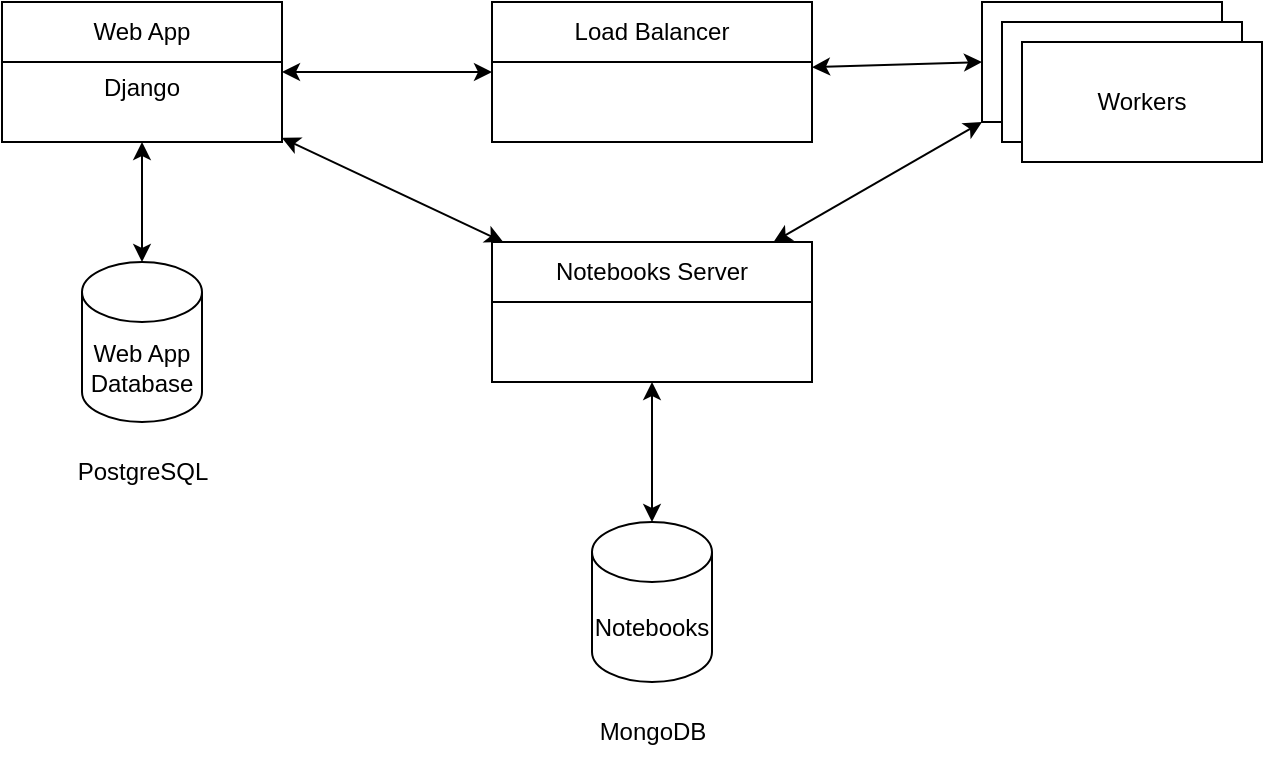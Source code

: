 <mxfile version="22.1.3" type="device">
  <diagram name="Strona-1" id="b2pVAvS2i_KpbfSIQ8U4">
    <mxGraphModel dx="1076" dy="862" grid="1" gridSize="10" guides="1" tooltips="1" connect="1" arrows="1" fold="1" page="1" pageScale="1" pageWidth="827" pageHeight="1169" background="none" math="0" shadow="0">
      <root>
        <mxCell id="0" />
        <mxCell id="1" parent="0" />
        <mxCell id="rLsBFDECa4CUqHuQ4ZV_-3" value="Web App" style="swimlane;fontStyle=0;childLayout=stackLayout;horizontal=1;startSize=30;horizontalStack=0;resizeParent=1;resizeParentMax=0;resizeLast=0;collapsible=1;marginBottom=0;whiteSpace=wrap;html=1;" parent="1" vertex="1">
          <mxGeometry x="70" y="230" width="140" height="70" as="geometry" />
        </mxCell>
        <mxCell id="rLsBFDECa4CUqHuQ4ZV_-4" value="&lt;div align=&quot;left&quot;&gt;Django&lt;/div&gt;&lt;div align=&quot;center&quot;&gt;&lt;br&gt;&lt;/div&gt;" style="text;strokeColor=none;fillColor=none;align=center;verticalAlign=middle;spacingLeft=4;spacingRight=4;overflow=hidden;points=[[0,0.5],[1,0.5]];portConstraint=eastwest;rotatable=0;whiteSpace=wrap;html=1;" parent="rLsBFDECa4CUqHuQ4ZV_-3" vertex="1">
          <mxGeometry y="30" width="140" height="40" as="geometry" />
        </mxCell>
        <mxCell id="rLsBFDECa4CUqHuQ4ZV_-7" value="Load Balancer" style="swimlane;fontStyle=0;childLayout=stackLayout;horizontal=1;startSize=30;horizontalStack=0;resizeParent=1;resizeParentMax=0;resizeLast=0;collapsible=1;marginBottom=0;whiteSpace=wrap;html=1;" parent="1" vertex="1">
          <mxGeometry x="315" y="230" width="160" height="70" as="geometry" />
        </mxCell>
        <mxCell id="rLsBFDECa4CUqHuQ4ZV_-8" value="&lt;div&gt;&lt;br&gt;&lt;/div&gt;" style="text;strokeColor=none;fillColor=none;align=left;verticalAlign=middle;spacingLeft=4;spacingRight=4;overflow=hidden;points=[[0,0.5],[1,0.5]];portConstraint=eastwest;rotatable=0;whiteSpace=wrap;html=1;" parent="rLsBFDECa4CUqHuQ4ZV_-7" vertex="1">
          <mxGeometry y="30" width="160" height="40" as="geometry" />
        </mxCell>
        <mxCell id="rLsBFDECa4CUqHuQ4ZV_-15" value="&lt;div&gt;Web App&lt;/div&gt;&lt;div&gt;Database&lt;br&gt;&lt;/div&gt;" style="shape=cylinder3;whiteSpace=wrap;html=1;boundedLbl=1;backgroundOutline=1;size=15;" parent="1" vertex="1">
          <mxGeometry x="110" y="360" width="60" height="80" as="geometry" />
        </mxCell>
        <mxCell id="rLsBFDECa4CUqHuQ4ZV_-17" value="&lt;div&gt;Notebooks&lt;br&gt;&lt;/div&gt;" style="shape=cylinder3;whiteSpace=wrap;html=1;boundedLbl=1;backgroundOutline=1;size=15;" parent="1" vertex="1">
          <mxGeometry x="365" y="490" width="60" height="80" as="geometry" />
        </mxCell>
        <mxCell id="GlUuztSkSg8ze2cY9Ija-8" value="" style="rounded=0;whiteSpace=wrap;html=1;" parent="1" vertex="1">
          <mxGeometry x="560" y="230" width="120" height="60" as="geometry" />
        </mxCell>
        <mxCell id="GlUuztSkSg8ze2cY9Ija-11" value="" style="rounded=0;whiteSpace=wrap;html=1;" parent="1" vertex="1">
          <mxGeometry x="570" y="240" width="120" height="60" as="geometry" />
        </mxCell>
        <mxCell id="GlUuztSkSg8ze2cY9Ija-12" value="Workers" style="rounded=0;whiteSpace=wrap;html=1;" parent="1" vertex="1">
          <mxGeometry x="580" y="250" width="120" height="60" as="geometry" />
        </mxCell>
        <mxCell id="GlUuztSkSg8ze2cY9Ija-14" value="PostgreSQL" style="text;html=1;align=center;verticalAlign=middle;resizable=0;points=[];autosize=1;strokeColor=none;fillColor=none;" parent="1" vertex="1">
          <mxGeometry x="95" y="450" width="90" height="30" as="geometry" />
        </mxCell>
        <mxCell id="GlUuztSkSg8ze2cY9Ija-15" value="MongoDB" style="text;html=1;align=center;verticalAlign=middle;resizable=0;points=[];autosize=1;strokeColor=none;fillColor=none;" parent="1" vertex="1">
          <mxGeometry x="355" y="580" width="80" height="30" as="geometry" />
        </mxCell>
        <mxCell id="VJJKDXfd1uoF6w5uv8qv-1" value="Notebooks Server" style="swimlane;fontStyle=0;childLayout=stackLayout;horizontal=1;startSize=30;horizontalStack=0;resizeParent=1;resizeParentMax=0;resizeLast=0;collapsible=1;marginBottom=0;whiteSpace=wrap;html=1;" parent="1" vertex="1">
          <mxGeometry x="315" y="350" width="160" height="70" as="geometry" />
        </mxCell>
        <mxCell id="VJJKDXfd1uoF6w5uv8qv-2" value="&lt;div&gt;&lt;br&gt;&lt;/div&gt;" style="text;strokeColor=none;fillColor=none;align=left;verticalAlign=middle;spacingLeft=4;spacingRight=4;overflow=hidden;points=[[0,0.5],[1,0.5]];portConstraint=eastwest;rotatable=0;whiteSpace=wrap;html=1;" parent="VJJKDXfd1uoF6w5uv8qv-1" vertex="1">
          <mxGeometry y="30" width="160" height="40" as="geometry" />
        </mxCell>
        <mxCell id="VJJKDXfd1uoF6w5uv8qv-5" value="" style="endArrow=classic;startArrow=classic;html=1;rounded=0;" parent="1" source="VJJKDXfd1uoF6w5uv8qv-1" target="rLsBFDECa4CUqHuQ4ZV_-17" edge="1">
          <mxGeometry width="50" height="50" relative="1" as="geometry">
            <mxPoint x="250" y="470" as="sourcePoint" />
            <mxPoint x="300" y="550" as="targetPoint" />
          </mxGeometry>
        </mxCell>
        <mxCell id="VJJKDXfd1uoF6w5uv8qv-7" value="" style="endArrow=classic;startArrow=classic;html=1;rounded=0;" parent="1" source="rLsBFDECa4CUqHuQ4ZV_-3" target="rLsBFDECa4CUqHuQ4ZV_-15" edge="1">
          <mxGeometry width="50" height="50" relative="1" as="geometry">
            <mxPoint x="220" y="360" as="sourcePoint" />
            <mxPoint x="220" y="430" as="targetPoint" />
          </mxGeometry>
        </mxCell>
        <mxCell id="VJJKDXfd1uoF6w5uv8qv-8" value="" style="endArrow=classic;startArrow=classic;html=1;rounded=0;" parent="1" source="rLsBFDECa4CUqHuQ4ZV_-3" target="VJJKDXfd1uoF6w5uv8qv-1" edge="1">
          <mxGeometry width="50" height="50" relative="1" as="geometry">
            <mxPoint x="570" y="430" as="sourcePoint" />
            <mxPoint x="570" y="500" as="targetPoint" />
          </mxGeometry>
        </mxCell>
        <mxCell id="VJJKDXfd1uoF6w5uv8qv-9" value="" style="endArrow=classic;startArrow=classic;html=1;rounded=0;" parent="1" source="rLsBFDECa4CUqHuQ4ZV_-3" target="rLsBFDECa4CUqHuQ4ZV_-7" edge="1">
          <mxGeometry width="50" height="50" relative="1" as="geometry">
            <mxPoint x="425" y="450" as="sourcePoint" />
            <mxPoint x="425" y="520" as="targetPoint" />
          </mxGeometry>
        </mxCell>
        <mxCell id="VJJKDXfd1uoF6w5uv8qv-10" value="" style="endArrow=classic;startArrow=classic;html=1;rounded=0;entryX=0;entryY=0.5;entryDx=0;entryDy=0;" parent="1" source="rLsBFDECa4CUqHuQ4ZV_-7" target="GlUuztSkSg8ze2cY9Ija-8" edge="1">
          <mxGeometry width="50" height="50" relative="1" as="geometry">
            <mxPoint x="435" y="460" as="sourcePoint" />
            <mxPoint x="435" y="530" as="targetPoint" />
          </mxGeometry>
        </mxCell>
        <mxCell id="VJJKDXfd1uoF6w5uv8qv-11" value="" style="endArrow=classic;startArrow=classic;html=1;rounded=0;entryX=0;entryY=1;entryDx=0;entryDy=0;" parent="1" source="VJJKDXfd1uoF6w5uv8qv-1" target="GlUuztSkSg8ze2cY9Ija-8" edge="1">
          <mxGeometry width="50" height="50" relative="1" as="geometry">
            <mxPoint x="445" y="470" as="sourcePoint" />
            <mxPoint x="445" y="540" as="targetPoint" />
          </mxGeometry>
        </mxCell>
      </root>
    </mxGraphModel>
  </diagram>
</mxfile>
